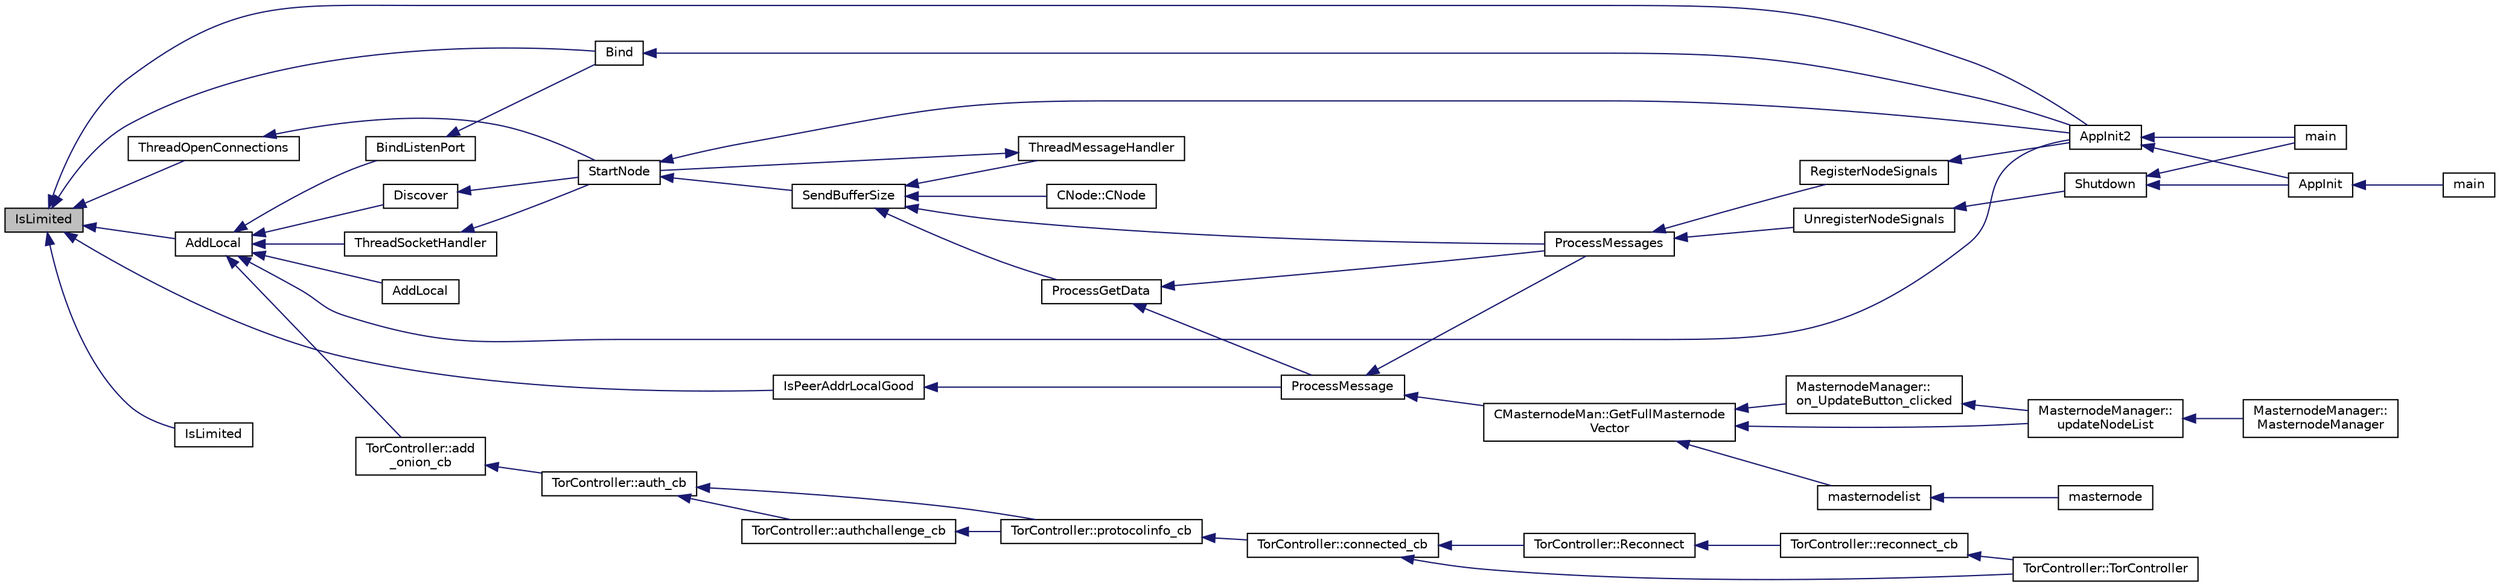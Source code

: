 digraph "IsLimited"
{
  edge [fontname="Helvetica",fontsize="10",labelfontname="Helvetica",labelfontsize="10"];
  node [fontname="Helvetica",fontsize="10",shape=record];
  rankdir="LR";
  Node780 [label="IsLimited",height=0.2,width=0.4,color="black", fillcolor="grey75", style="filled", fontcolor="black"];
  Node780 -> Node781 [dir="back",color="midnightblue",fontsize="10",style="solid",fontname="Helvetica"];
  Node781 [label="Bind",height=0.2,width=0.4,color="black", fillcolor="white", style="filled",URL="$d0/dc9/init_8cpp.html#a9a9b0573392f737da5951ceef838bb49"];
  Node781 -> Node782 [dir="back",color="midnightblue",fontsize="10",style="solid",fontname="Helvetica"];
  Node782 [label="AppInit2",height=0.2,width=0.4,color="black", fillcolor="white", style="filled",URL="$d8/dc0/init_8h.html#a1a4c1bfbf6ba1db77e988b89b9cadfd3",tooltip="Initialize ion. "];
  Node782 -> Node783 [dir="back",color="midnightblue",fontsize="10",style="solid",fontname="Helvetica"];
  Node783 [label="AppInit",height=0.2,width=0.4,color="black", fillcolor="white", style="filled",URL="$d4/d35/iond_8cpp.html#ac59316b767e6984e1285f0531275286b"];
  Node783 -> Node784 [dir="back",color="midnightblue",fontsize="10",style="solid",fontname="Helvetica"];
  Node784 [label="main",height=0.2,width=0.4,color="black", fillcolor="white", style="filled",URL="$d4/d35/iond_8cpp.html#a0ddf1224851353fc92bfbff6f499fa97"];
  Node782 -> Node785 [dir="back",color="midnightblue",fontsize="10",style="solid",fontname="Helvetica"];
  Node785 [label="main",height=0.2,width=0.4,color="black", fillcolor="white", style="filled",URL="$d5/d2d/ion_8cpp.html#a0ddf1224851353fc92bfbff6f499fa97"];
  Node780 -> Node782 [dir="back",color="midnightblue",fontsize="10",style="solid",fontname="Helvetica"];
  Node780 -> Node786 [dir="back",color="midnightblue",fontsize="10",style="solid",fontname="Helvetica"];
  Node786 [label="IsPeerAddrLocalGood",height=0.2,width=0.4,color="black", fillcolor="white", style="filled",URL="$d7/d97/net_8h.html#a058b75c6fcc94a0643184c237ad6de93"];
  Node786 -> Node787 [dir="back",color="midnightblue",fontsize="10",style="solid",fontname="Helvetica"];
  Node787 [label="ProcessMessage",height=0.2,width=0.4,color="black", fillcolor="white", style="filled",URL="$df/d0a/main_8cpp.html#a8ba92b1a4bce3c835e887a9073d17d8e"];
  Node787 -> Node788 [dir="back",color="midnightblue",fontsize="10",style="solid",fontname="Helvetica"];
  Node788 [label="ProcessMessages",height=0.2,width=0.4,color="black", fillcolor="white", style="filled",URL="$d4/dbf/main_8h.html#a196f9318f02448b85b28d612698934fd"];
  Node788 -> Node789 [dir="back",color="midnightblue",fontsize="10",style="solid",fontname="Helvetica"];
  Node789 [label="RegisterNodeSignals",height=0.2,width=0.4,color="black", fillcolor="white", style="filled",URL="$d4/dbf/main_8h.html#ab02615ff65f91d69f8d786ec900baa8a",tooltip="Register with a network node to receive its signals. "];
  Node789 -> Node782 [dir="back",color="midnightblue",fontsize="10",style="solid",fontname="Helvetica"];
  Node788 -> Node790 [dir="back",color="midnightblue",fontsize="10",style="solid",fontname="Helvetica"];
  Node790 [label="UnregisterNodeSignals",height=0.2,width=0.4,color="black", fillcolor="white", style="filled",URL="$d4/dbf/main_8h.html#a3ef0cc6e9d9d6435ee2a5569244d6ebd",tooltip="Unregister a network node. "];
  Node790 -> Node791 [dir="back",color="midnightblue",fontsize="10",style="solid",fontname="Helvetica"];
  Node791 [label="Shutdown",height=0.2,width=0.4,color="black", fillcolor="white", style="filled",URL="$d8/dc0/init_8h.html#ac5f038c2b480cf9ef5e19e3eba8dbaf9"];
  Node791 -> Node783 [dir="back",color="midnightblue",fontsize="10",style="solid",fontname="Helvetica"];
  Node791 -> Node785 [dir="back",color="midnightblue",fontsize="10",style="solid",fontname="Helvetica"];
  Node787 -> Node792 [dir="back",color="midnightblue",fontsize="10",style="solid",fontname="Helvetica"];
  Node792 [label="CMasternodeMan::GetFullMasternode\lVector",height=0.2,width=0.4,color="black", fillcolor="white", style="filled",URL="$dc/d6b/class_c_masternode_man.html#ab39e213a7601e1bef2eba1d5d63206f5"];
  Node792 -> Node793 [dir="back",color="midnightblue",fontsize="10",style="solid",fontname="Helvetica"];
  Node793 [label="MasternodeManager::\lupdateNodeList",height=0.2,width=0.4,color="black", fillcolor="white", style="filled",URL="$d9/d70/class_masternode_manager.html#a5485a8bd6ccf673027165cc1207dfae9"];
  Node793 -> Node794 [dir="back",color="midnightblue",fontsize="10",style="solid",fontname="Helvetica"];
  Node794 [label="MasternodeManager::\lMasternodeManager",height=0.2,width=0.4,color="black", fillcolor="white", style="filled",URL="$d9/d70/class_masternode_manager.html#ad18cb99065e056e6b791e2356de826bf"];
  Node792 -> Node795 [dir="back",color="midnightblue",fontsize="10",style="solid",fontname="Helvetica"];
  Node795 [label="MasternodeManager::\lon_UpdateButton_clicked",height=0.2,width=0.4,color="black", fillcolor="white", style="filled",URL="$d9/d70/class_masternode_manager.html#ae8d07b4d869e3eb09fe1be445eff0430"];
  Node795 -> Node793 [dir="back",color="midnightblue",fontsize="10",style="solid",fontname="Helvetica"];
  Node792 -> Node796 [dir="back",color="midnightblue",fontsize="10",style="solid",fontname="Helvetica"];
  Node796 [label="masternodelist",height=0.2,width=0.4,color="black", fillcolor="white", style="filled",URL="$d5/d6b/rpcstashedsend_8cpp.html#a3a7ed7e37f21eb2912afc6e776f7236c"];
  Node796 -> Node797 [dir="back",color="midnightblue",fontsize="10",style="solid",fontname="Helvetica"];
  Node797 [label="masternode",height=0.2,width=0.4,color="black", fillcolor="white", style="filled",URL="$d5/d6b/rpcstashedsend_8cpp.html#a30609e443aeb47c29ed0878d16b1b5e1"];
  Node780 -> Node798 [dir="back",color="midnightblue",fontsize="10",style="solid",fontname="Helvetica"];
  Node798 [label="AddLocal",height=0.2,width=0.4,color="black", fillcolor="white", style="filled",URL="$d7/d97/net_8h.html#a337d6af198a6b0d75f830e56da9b91e9"];
  Node798 -> Node782 [dir="back",color="midnightblue",fontsize="10",style="solid",fontname="Helvetica"];
  Node798 -> Node799 [dir="back",color="midnightblue",fontsize="10",style="solid",fontname="Helvetica"];
  Node799 [label="AddLocal",height=0.2,width=0.4,color="black", fillcolor="white", style="filled",URL="$d7/d97/net_8h.html#abda4e8f87772f9a9d9d8f52a93791ffc"];
  Node798 -> Node800 [dir="back",color="midnightblue",fontsize="10",style="solid",fontname="Helvetica"];
  Node800 [label="ThreadSocketHandler",height=0.2,width=0.4,color="black", fillcolor="white", style="filled",URL="$dd/d84/net_8cpp.html#aa1111c12121e039bbd8eedb556e4514a"];
  Node800 -> Node801 [dir="back",color="midnightblue",fontsize="10",style="solid",fontname="Helvetica"];
  Node801 [label="StartNode",height=0.2,width=0.4,color="black", fillcolor="white", style="filled",URL="$d7/d97/net_8h.html#a9396d8054e8f74959e9391871aaddde0"];
  Node801 -> Node782 [dir="back",color="midnightblue",fontsize="10",style="solid",fontname="Helvetica"];
  Node801 -> Node802 [dir="back",color="midnightblue",fontsize="10",style="solid",fontname="Helvetica"];
  Node802 [label="SendBufferSize",height=0.2,width=0.4,color="black", fillcolor="white", style="filled",URL="$d7/d97/net_8h.html#a13f289d6233bd32b78a38793f76bdccb"];
  Node802 -> Node803 [dir="back",color="midnightblue",fontsize="10",style="solid",fontname="Helvetica"];
  Node803 [label="ProcessGetData",height=0.2,width=0.4,color="black", fillcolor="white", style="filled",URL="$df/d0a/main_8cpp.html#a3be415b83ecfe1f4215e0bd28c3b1eec"];
  Node803 -> Node787 [dir="back",color="midnightblue",fontsize="10",style="solid",fontname="Helvetica"];
  Node803 -> Node788 [dir="back",color="midnightblue",fontsize="10",style="solid",fontname="Helvetica"];
  Node802 -> Node788 [dir="back",color="midnightblue",fontsize="10",style="solid",fontname="Helvetica"];
  Node802 -> Node804 [dir="back",color="midnightblue",fontsize="10",style="solid",fontname="Helvetica"];
  Node804 [label="ThreadMessageHandler",height=0.2,width=0.4,color="black", fillcolor="white", style="filled",URL="$dd/d84/net_8cpp.html#a379b0d3521bdd62ac296f219d70c4e30"];
  Node804 -> Node801 [dir="back",color="midnightblue",fontsize="10",style="solid",fontname="Helvetica"];
  Node802 -> Node805 [dir="back",color="midnightblue",fontsize="10",style="solid",fontname="Helvetica"];
  Node805 [label="CNode::CNode",height=0.2,width=0.4,color="black", fillcolor="white", style="filled",URL="$d1/d64/class_c_node.html#a51556705550511146245b9fb2fec09c1"];
  Node798 -> Node806 [dir="back",color="midnightblue",fontsize="10",style="solid",fontname="Helvetica"];
  Node806 [label="BindListenPort",height=0.2,width=0.4,color="black", fillcolor="white", style="filled",URL="$dd/d84/net_8cpp.html#a0c8010ad96acff7cca6aca684ec42b71"];
  Node806 -> Node781 [dir="back",color="midnightblue",fontsize="10",style="solid",fontname="Helvetica"];
  Node798 -> Node807 [dir="back",color="midnightblue",fontsize="10",style="solid",fontname="Helvetica"];
  Node807 [label="Discover",height=0.2,width=0.4,color="black", fillcolor="white", style="filled",URL="$dd/d84/net_8cpp.html#a048eb0919e57aa88134e1afad7ee1ecb"];
  Node807 -> Node801 [dir="back",color="midnightblue",fontsize="10",style="solid",fontname="Helvetica"];
  Node798 -> Node808 [dir="back",color="midnightblue",fontsize="10",style="solid",fontname="Helvetica"];
  Node808 [label="TorController::add\l_onion_cb",height=0.2,width=0.4,color="black", fillcolor="white", style="filled",URL="$da/dd9/class_tor_controller.html#a78b762c14a006b2f509261a95963ff67",tooltip="Callback for ADD_ONION result. "];
  Node808 -> Node809 [dir="back",color="midnightblue",fontsize="10",style="solid",fontname="Helvetica"];
  Node809 [label="TorController::auth_cb",height=0.2,width=0.4,color="black", fillcolor="white", style="filled",URL="$da/dd9/class_tor_controller.html#ae36bc33cb3088384517c68f71e9944ce",tooltip="Callback for AUTHENTICATE result. "];
  Node809 -> Node810 [dir="back",color="midnightblue",fontsize="10",style="solid",fontname="Helvetica"];
  Node810 [label="TorController::authchallenge_cb",height=0.2,width=0.4,color="black", fillcolor="white", style="filled",URL="$da/dd9/class_tor_controller.html#a86f1396b9f242183ffe777e0951eb997",tooltip="Callback for AUTHCHALLENGE result. "];
  Node810 -> Node811 [dir="back",color="midnightblue",fontsize="10",style="solid",fontname="Helvetica"];
  Node811 [label="TorController::protocolinfo_cb",height=0.2,width=0.4,color="black", fillcolor="white", style="filled",URL="$da/dd9/class_tor_controller.html#aee36fcd1cd60d7f4eb007d909894b1c3",tooltip="Callback for PROTOCOLINFO result. "];
  Node811 -> Node812 [dir="back",color="midnightblue",fontsize="10",style="solid",fontname="Helvetica"];
  Node812 [label="TorController::connected_cb",height=0.2,width=0.4,color="black", fillcolor="white", style="filled",URL="$da/dd9/class_tor_controller.html#a59d56a1525a08235b07dd9eadbae0d1f",tooltip="Callback after successful connection. "];
  Node812 -> Node813 [dir="back",color="midnightblue",fontsize="10",style="solid",fontname="Helvetica"];
  Node813 [label="TorController::TorController",height=0.2,width=0.4,color="black", fillcolor="white", style="filled",URL="$da/dd9/class_tor_controller.html#ab38d90df15a9e3f2c6e1f4f24073a64e"];
  Node812 -> Node814 [dir="back",color="midnightblue",fontsize="10",style="solid",fontname="Helvetica"];
  Node814 [label="TorController::Reconnect",height=0.2,width=0.4,color="black", fillcolor="white", style="filled",URL="$da/dd9/class_tor_controller.html#ae5d4304836fce79574ec540c5ada8269",tooltip="Reconnect, after getting disconnected. "];
  Node814 -> Node815 [dir="back",color="midnightblue",fontsize="10",style="solid",fontname="Helvetica"];
  Node815 [label="TorController::reconnect_cb",height=0.2,width=0.4,color="black", fillcolor="white", style="filled",URL="$da/dd9/class_tor_controller.html#a2fa9614b4fa0e24c57f443b3c56f835c",tooltip="Callback for reconnect timer. "];
  Node815 -> Node813 [dir="back",color="midnightblue",fontsize="10",style="solid",fontname="Helvetica"];
  Node809 -> Node811 [dir="back",color="midnightblue",fontsize="10",style="solid",fontname="Helvetica"];
  Node780 -> Node816 [dir="back",color="midnightblue",fontsize="10",style="solid",fontname="Helvetica"];
  Node816 [label="IsLimited",height=0.2,width=0.4,color="black", fillcolor="white", style="filled",URL="$d7/d97/net_8h.html#a7f5f5a0bf934e49c7137ee4aa6eb8732"];
  Node780 -> Node817 [dir="back",color="midnightblue",fontsize="10",style="solid",fontname="Helvetica"];
  Node817 [label="ThreadOpenConnections",height=0.2,width=0.4,color="black", fillcolor="white", style="filled",URL="$dd/d84/net_8cpp.html#a3b4720330e61127963a43df26b80f804"];
  Node817 -> Node801 [dir="back",color="midnightblue",fontsize="10",style="solid",fontname="Helvetica"];
}
